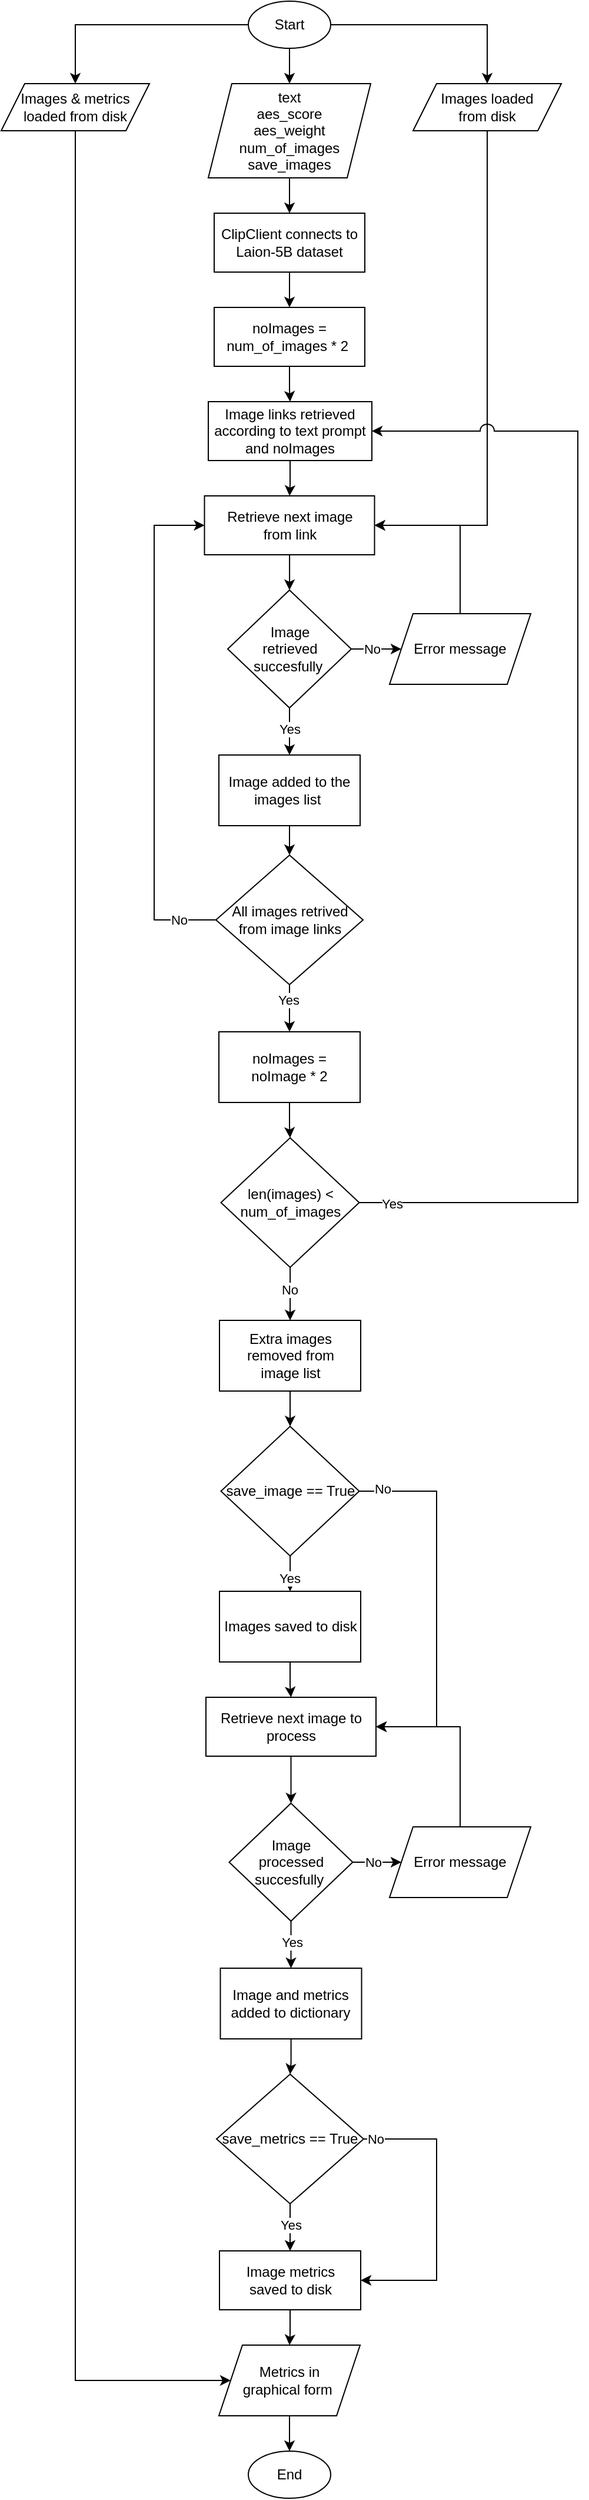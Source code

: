 <mxfile version="21.2.2" type="device">
  <diagram id="C5RBs43oDa-KdzZeNtuy" name="Page-1">
    <mxGraphModel dx="2196" dy="1164" grid="1" gridSize="10" guides="1" tooltips="1" connect="1" arrows="1" fold="1" page="1" pageScale="1" pageWidth="827" pageHeight="1169" math="0" shadow="0">
      <root>
        <mxCell id="WIyWlLk6GJQsqaUBKTNV-0" />
        <mxCell id="WIyWlLk6GJQsqaUBKTNV-1" parent="WIyWlLk6GJQsqaUBKTNV-0" />
        <mxCell id="dN8qt0DdeygF1rYYEYd9-4" style="edgeStyle=orthogonalEdgeStyle;rounded=0;orthogonalLoop=1;jettySize=auto;html=1;" edge="1" parent="WIyWlLk6GJQsqaUBKTNV-1" source="dN8qt0DdeygF1rYYEYd9-0" target="dN8qt0DdeygF1rYYEYd9-3">
          <mxGeometry relative="1" as="geometry" />
        </mxCell>
        <mxCell id="dN8qt0DdeygF1rYYEYd9-15" style="edgeStyle=orthogonalEdgeStyle;rounded=0;orthogonalLoop=1;jettySize=auto;html=1;" edge="1" parent="WIyWlLk6GJQsqaUBKTNV-1" source="dN8qt0DdeygF1rYYEYd9-0" target="dN8qt0DdeygF1rYYEYd9-13">
          <mxGeometry relative="1" as="geometry" />
        </mxCell>
        <mxCell id="dN8qt0DdeygF1rYYEYd9-18" style="edgeStyle=orthogonalEdgeStyle;rounded=0;orthogonalLoop=1;jettySize=auto;html=1;" edge="1" parent="WIyWlLk6GJQsqaUBKTNV-1" source="dN8qt0DdeygF1rYYEYd9-0" target="dN8qt0DdeygF1rYYEYd9-17">
          <mxGeometry relative="1" as="geometry" />
        </mxCell>
        <mxCell id="dN8qt0DdeygF1rYYEYd9-0" value="Start" style="ellipse;whiteSpace=wrap;html=1;" vertex="1" parent="WIyWlLk6GJQsqaUBKTNV-1">
          <mxGeometry x="440" y="40" width="70" height="40" as="geometry" />
        </mxCell>
        <mxCell id="dN8qt0DdeygF1rYYEYd9-1" value="End" style="ellipse;whiteSpace=wrap;html=1;" vertex="1" parent="WIyWlLk6GJQsqaUBKTNV-1">
          <mxGeometry x="440" y="2120" width="70" height="40" as="geometry" />
        </mxCell>
        <mxCell id="dN8qt0DdeygF1rYYEYd9-21" style="edgeStyle=orthogonalEdgeStyle;rounded=0;orthogonalLoop=1;jettySize=auto;html=1;entryX=0.5;entryY=0;entryDx=0;entryDy=0;" edge="1" parent="WIyWlLk6GJQsqaUBKTNV-1" source="dN8qt0DdeygF1rYYEYd9-3" target="dN8qt0DdeygF1rYYEYd9-20">
          <mxGeometry relative="1" as="geometry" />
        </mxCell>
        <mxCell id="dN8qt0DdeygF1rYYEYd9-3" value="text&lt;br&gt;aes_score&lt;br&gt;aes_weight&lt;br&gt;num_of_images&lt;br&gt;save_images" style="shape=parallelogram;perimeter=parallelogramPerimeter;whiteSpace=wrap;html=1;fixedSize=1;" vertex="1" parent="WIyWlLk6GJQsqaUBKTNV-1">
          <mxGeometry x="406" y="110" width="138" height="80" as="geometry" />
        </mxCell>
        <mxCell id="dN8qt0DdeygF1rYYEYd9-99" style="edgeStyle=orthogonalEdgeStyle;rounded=0;orthogonalLoop=1;jettySize=auto;html=1;entryX=1;entryY=0.5;entryDx=0;entryDy=0;jumpStyle=arc;jumpSize=8;" edge="1" parent="WIyWlLk6GJQsqaUBKTNV-1" source="dN8qt0DdeygF1rYYEYd9-13" target="dN8qt0DdeygF1rYYEYd9-27">
          <mxGeometry relative="1" as="geometry">
            <Array as="points">
              <mxPoint x="643" y="485" />
            </Array>
          </mxGeometry>
        </mxCell>
        <mxCell id="dN8qt0DdeygF1rYYEYd9-13" value="Images loaded &lt;br&gt;from disk" style="shape=parallelogram;perimeter=parallelogramPerimeter;whiteSpace=wrap;html=1;fixedSize=1;" vertex="1" parent="WIyWlLk6GJQsqaUBKTNV-1">
          <mxGeometry x="580" y="110" width="126" height="40" as="geometry" />
        </mxCell>
        <mxCell id="dN8qt0DdeygF1rYYEYd9-98" style="edgeStyle=orthogonalEdgeStyle;rounded=0;orthogonalLoop=1;jettySize=auto;html=1;entryX=0;entryY=0.5;entryDx=0;entryDy=0;" edge="1" parent="WIyWlLk6GJQsqaUBKTNV-1" source="dN8qt0DdeygF1rYYEYd9-17" target="dN8qt0DdeygF1rYYEYd9-95">
          <mxGeometry relative="1" as="geometry">
            <Array as="points">
              <mxPoint x="293" y="2060" />
            </Array>
          </mxGeometry>
        </mxCell>
        <mxCell id="dN8qt0DdeygF1rYYEYd9-17" value="Images &amp;amp; metrics loaded from disk" style="shape=parallelogram;perimeter=parallelogramPerimeter;whiteSpace=wrap;html=1;fixedSize=1;" vertex="1" parent="WIyWlLk6GJQsqaUBKTNV-1">
          <mxGeometry x="230" y="110" width="126" height="40" as="geometry" />
        </mxCell>
        <mxCell id="dN8qt0DdeygF1rYYEYd9-24" value="" style="edgeStyle=orthogonalEdgeStyle;rounded=0;orthogonalLoop=1;jettySize=auto;html=1;entryX=0.5;entryY=0;entryDx=0;entryDy=0;" edge="1" parent="WIyWlLk6GJQsqaUBKTNV-1" source="dN8qt0DdeygF1rYYEYd9-20" target="dN8qt0DdeygF1rYYEYd9-52">
          <mxGeometry relative="1" as="geometry" />
        </mxCell>
        <mxCell id="dN8qt0DdeygF1rYYEYd9-20" value="ClipClient connects to Laion-5B dataset" style="rounded=0;whiteSpace=wrap;html=1;" vertex="1" parent="WIyWlLk6GJQsqaUBKTNV-1">
          <mxGeometry x="411" y="220" width="128" height="50" as="geometry" />
        </mxCell>
        <mxCell id="dN8qt0DdeygF1rYYEYd9-28" value="" style="edgeStyle=orthogonalEdgeStyle;rounded=0;orthogonalLoop=1;jettySize=auto;html=1;" edge="1" parent="WIyWlLk6GJQsqaUBKTNV-1" source="dN8qt0DdeygF1rYYEYd9-23" target="dN8qt0DdeygF1rYYEYd9-27">
          <mxGeometry relative="1" as="geometry" />
        </mxCell>
        <mxCell id="dN8qt0DdeygF1rYYEYd9-23" value="Image links retrieved according to text prompt and noImages" style="whiteSpace=wrap;html=1;rounded=0;" vertex="1" parent="WIyWlLk6GJQsqaUBKTNV-1">
          <mxGeometry x="406" y="380" width="139" height="50" as="geometry" />
        </mxCell>
        <mxCell id="dN8qt0DdeygF1rYYEYd9-30" value="" style="edgeStyle=orthogonalEdgeStyle;rounded=0;orthogonalLoop=1;jettySize=auto;html=1;" edge="1" parent="WIyWlLk6GJQsqaUBKTNV-1" source="dN8qt0DdeygF1rYYEYd9-27" target="dN8qt0DdeygF1rYYEYd9-29">
          <mxGeometry relative="1" as="geometry" />
        </mxCell>
        <mxCell id="dN8qt0DdeygF1rYYEYd9-27" value="Retrieve next image &lt;br&gt;from link" style="whiteSpace=wrap;html=1;rounded=0;" vertex="1" parent="WIyWlLk6GJQsqaUBKTNV-1">
          <mxGeometry x="402.75" y="460" width="144.5" height="50" as="geometry" />
        </mxCell>
        <mxCell id="dN8qt0DdeygF1rYYEYd9-32" value="" style="edgeStyle=orthogonalEdgeStyle;rounded=0;orthogonalLoop=1;jettySize=auto;html=1;" edge="1" parent="WIyWlLk6GJQsqaUBKTNV-1" source="dN8qt0DdeygF1rYYEYd9-29" target="dN8qt0DdeygF1rYYEYd9-31">
          <mxGeometry relative="1" as="geometry" />
        </mxCell>
        <mxCell id="dN8qt0DdeygF1rYYEYd9-33" value="Yes" style="edgeLabel;html=1;align=center;verticalAlign=middle;resizable=0;points=[];" vertex="1" connectable="0" parent="dN8qt0DdeygF1rYYEYd9-32">
          <mxGeometry x="-0.112" relative="1" as="geometry">
            <mxPoint as="offset" />
          </mxGeometry>
        </mxCell>
        <mxCell id="dN8qt0DdeygF1rYYEYd9-35" value="" style="edgeStyle=orthogonalEdgeStyle;rounded=0;orthogonalLoop=1;jettySize=auto;html=1;" edge="1" parent="WIyWlLk6GJQsqaUBKTNV-1" source="dN8qt0DdeygF1rYYEYd9-29" target="dN8qt0DdeygF1rYYEYd9-34">
          <mxGeometry relative="1" as="geometry" />
        </mxCell>
        <mxCell id="dN8qt0DdeygF1rYYEYd9-36" value="No" style="edgeLabel;html=1;align=center;verticalAlign=middle;resizable=0;points=[];" vertex="1" connectable="0" parent="dN8qt0DdeygF1rYYEYd9-35">
          <mxGeometry x="-0.209" relative="1" as="geometry">
            <mxPoint as="offset" />
          </mxGeometry>
        </mxCell>
        <mxCell id="dN8qt0DdeygF1rYYEYd9-29" value="Image &lt;br&gt;retrieved succesfully&amp;nbsp;" style="rhombus;whiteSpace=wrap;html=1;rounded=0;" vertex="1" parent="WIyWlLk6GJQsqaUBKTNV-1">
          <mxGeometry x="422.5" y="540" width="105" height="100" as="geometry" />
        </mxCell>
        <mxCell id="dN8qt0DdeygF1rYYEYd9-38" style="edgeStyle=orthogonalEdgeStyle;rounded=0;orthogonalLoop=1;jettySize=auto;html=1;exitX=0;exitY=0.5;exitDx=0;exitDy=0;entryX=0;entryY=0.5;entryDx=0;entryDy=0;" edge="1" parent="WIyWlLk6GJQsqaUBKTNV-1" source="dN8qt0DdeygF1rYYEYd9-41" target="dN8qt0DdeygF1rYYEYd9-27">
          <mxGeometry relative="1" as="geometry">
            <Array as="points">
              <mxPoint x="360" y="820" />
              <mxPoint x="360" y="485" />
            </Array>
          </mxGeometry>
        </mxCell>
        <mxCell id="dN8qt0DdeygF1rYYEYd9-43" value="No" style="edgeLabel;html=1;align=center;verticalAlign=middle;resizable=0;points=[];" vertex="1" connectable="0" parent="dN8qt0DdeygF1rYYEYd9-38">
          <mxGeometry x="-0.825" relative="1" as="geometry">
            <mxPoint x="6" as="offset" />
          </mxGeometry>
        </mxCell>
        <mxCell id="dN8qt0DdeygF1rYYEYd9-42" value="" style="edgeStyle=orthogonalEdgeStyle;rounded=0;orthogonalLoop=1;jettySize=auto;html=1;" edge="1" parent="WIyWlLk6GJQsqaUBKTNV-1" source="dN8qt0DdeygF1rYYEYd9-31" target="dN8qt0DdeygF1rYYEYd9-41">
          <mxGeometry relative="1" as="geometry" />
        </mxCell>
        <mxCell id="dN8qt0DdeygF1rYYEYd9-31" value="Image added to the images list&amp;nbsp;" style="whiteSpace=wrap;html=1;rounded=0;" vertex="1" parent="WIyWlLk6GJQsqaUBKTNV-1">
          <mxGeometry x="415" y="680" width="120" height="60" as="geometry" />
        </mxCell>
        <mxCell id="dN8qt0DdeygF1rYYEYd9-37" style="edgeStyle=orthogonalEdgeStyle;rounded=0;orthogonalLoop=1;jettySize=auto;html=1;exitX=0.5;exitY=0;exitDx=0;exitDy=0;entryX=1;entryY=0.5;entryDx=0;entryDy=0;" edge="1" parent="WIyWlLk6GJQsqaUBKTNV-1" source="dN8qt0DdeygF1rYYEYd9-34" target="dN8qt0DdeygF1rYYEYd9-27">
          <mxGeometry relative="1" as="geometry" />
        </mxCell>
        <mxCell id="dN8qt0DdeygF1rYYEYd9-34" value="Error message" style="shape=parallelogram;perimeter=parallelogramPerimeter;whiteSpace=wrap;html=1;fixedSize=1;rounded=0;" vertex="1" parent="WIyWlLk6GJQsqaUBKTNV-1">
          <mxGeometry x="560" y="560" width="120" height="60" as="geometry" />
        </mxCell>
        <mxCell id="dN8qt0DdeygF1rYYEYd9-48" style="edgeStyle=orthogonalEdgeStyle;rounded=0;orthogonalLoop=1;jettySize=auto;html=1;exitX=0.5;exitY=1;exitDx=0;exitDy=0;entryX=0.5;entryY=0;entryDx=0;entryDy=0;" edge="1" parent="WIyWlLk6GJQsqaUBKTNV-1" source="dN8qt0DdeygF1rYYEYd9-41" target="dN8qt0DdeygF1rYYEYd9-47">
          <mxGeometry relative="1" as="geometry" />
        </mxCell>
        <mxCell id="dN8qt0DdeygF1rYYEYd9-49" value="Yes" style="edgeLabel;html=1;align=center;verticalAlign=middle;resizable=0;points=[];" vertex="1" connectable="0" parent="dN8qt0DdeygF1rYYEYd9-48">
          <mxGeometry x="-0.338" y="-1" relative="1" as="geometry">
            <mxPoint as="offset" />
          </mxGeometry>
        </mxCell>
        <mxCell id="dN8qt0DdeygF1rYYEYd9-41" value="All images retrived&lt;br&gt;from image links" style="rhombus;whiteSpace=wrap;html=1;rounded=0;" vertex="1" parent="WIyWlLk6GJQsqaUBKTNV-1">
          <mxGeometry x="412.5" y="765" width="125" height="110" as="geometry" />
        </mxCell>
        <mxCell id="dN8qt0DdeygF1rYYEYd9-51" style="edgeStyle=orthogonalEdgeStyle;rounded=0;orthogonalLoop=1;jettySize=auto;html=1;entryX=0.5;entryY=0;entryDx=0;entryDy=0;" edge="1" parent="WIyWlLk6GJQsqaUBKTNV-1" source="dN8qt0DdeygF1rYYEYd9-47" target="dN8qt0DdeygF1rYYEYd9-50">
          <mxGeometry relative="1" as="geometry" />
        </mxCell>
        <mxCell id="dN8qt0DdeygF1rYYEYd9-47" value="noImages =&lt;br&gt;noImage * 2" style="rounded=0;whiteSpace=wrap;html=1;" vertex="1" parent="WIyWlLk6GJQsqaUBKTNV-1">
          <mxGeometry x="415" y="915" width="120" height="60" as="geometry" />
        </mxCell>
        <mxCell id="dN8qt0DdeygF1rYYEYd9-55" style="edgeStyle=orthogonalEdgeStyle;rounded=0;orthogonalLoop=1;jettySize=auto;html=1;entryX=0.5;entryY=0;entryDx=0;entryDy=0;" edge="1" parent="WIyWlLk6GJQsqaUBKTNV-1" source="dN8qt0DdeygF1rYYEYd9-50" target="dN8qt0DdeygF1rYYEYd9-62">
          <mxGeometry relative="1" as="geometry">
            <mxPoint x="475.1" y="1169.094" as="targetPoint" />
          </mxGeometry>
        </mxCell>
        <mxCell id="dN8qt0DdeygF1rYYEYd9-61" value="No" style="edgeLabel;html=1;align=center;verticalAlign=middle;resizable=0;points=[];" vertex="1" connectable="0" parent="dN8qt0DdeygF1rYYEYd9-55">
          <mxGeometry x="-0.765" relative="1" as="geometry">
            <mxPoint x="-1" y="13" as="offset" />
          </mxGeometry>
        </mxCell>
        <mxCell id="dN8qt0DdeygF1rYYEYd9-57" style="edgeStyle=orthogonalEdgeStyle;rounded=0;orthogonalLoop=1;jettySize=auto;html=1;entryX=1;entryY=0.5;entryDx=0;entryDy=0;jumpStyle=arc;jumpSize=12;" edge="1" parent="WIyWlLk6GJQsqaUBKTNV-1" source="dN8qt0DdeygF1rYYEYd9-50" target="dN8qt0DdeygF1rYYEYd9-23">
          <mxGeometry relative="1" as="geometry">
            <mxPoint x="720" y="480" as="targetPoint" />
            <Array as="points">
              <mxPoint x="720" y="1060" />
              <mxPoint x="720" y="405" />
            </Array>
          </mxGeometry>
        </mxCell>
        <mxCell id="dN8qt0DdeygF1rYYEYd9-60" value="Yes" style="edgeLabel;html=1;align=center;verticalAlign=middle;resizable=0;points=[];" vertex="1" connectable="0" parent="dN8qt0DdeygF1rYYEYd9-57">
          <mxGeometry x="-0.946" y="-1" relative="1" as="geometry">
            <mxPoint as="offset" />
          </mxGeometry>
        </mxCell>
        <mxCell id="dN8qt0DdeygF1rYYEYd9-50" value="len(images) &amp;lt; num_of_images" style="rhombus;whiteSpace=wrap;html=1;rounded=0;" vertex="1" parent="WIyWlLk6GJQsqaUBKTNV-1">
          <mxGeometry x="416.75" y="1005" width="117.5" height="110" as="geometry" />
        </mxCell>
        <mxCell id="dN8qt0DdeygF1rYYEYd9-53" style="edgeStyle=orthogonalEdgeStyle;rounded=0;orthogonalLoop=1;jettySize=auto;html=1;" edge="1" parent="WIyWlLk6GJQsqaUBKTNV-1" source="dN8qt0DdeygF1rYYEYd9-52" target="dN8qt0DdeygF1rYYEYd9-23">
          <mxGeometry relative="1" as="geometry" />
        </mxCell>
        <mxCell id="dN8qt0DdeygF1rYYEYd9-52" value="noImages =&lt;br&gt;num_of_images * 2&amp;nbsp;" style="rounded=0;whiteSpace=wrap;html=1;" vertex="1" parent="WIyWlLk6GJQsqaUBKTNV-1">
          <mxGeometry x="411" y="300" width="128" height="50" as="geometry" />
        </mxCell>
        <mxCell id="dN8qt0DdeygF1rYYEYd9-64" style="edgeStyle=orthogonalEdgeStyle;rounded=0;orthogonalLoop=1;jettySize=auto;html=1;entryX=0.5;entryY=0;entryDx=0;entryDy=0;" edge="1" parent="WIyWlLk6GJQsqaUBKTNV-1" source="dN8qt0DdeygF1rYYEYd9-62" target="dN8qt0DdeygF1rYYEYd9-63">
          <mxGeometry relative="1" as="geometry" />
        </mxCell>
        <mxCell id="dN8qt0DdeygF1rYYEYd9-62" value="Extra images removed from&lt;br&gt;image list" style="rounded=0;whiteSpace=wrap;html=1;" vertex="1" parent="WIyWlLk6GJQsqaUBKTNV-1">
          <mxGeometry x="415.5" y="1160" width="120" height="60" as="geometry" />
        </mxCell>
        <mxCell id="dN8qt0DdeygF1rYYEYd9-66" style="edgeStyle=orthogonalEdgeStyle;rounded=0;orthogonalLoop=1;jettySize=auto;html=1;" edge="1" parent="WIyWlLk6GJQsqaUBKTNV-1" source="dN8qt0DdeygF1rYYEYd9-63" target="dN8qt0DdeygF1rYYEYd9-70">
          <mxGeometry relative="1" as="geometry">
            <mxPoint x="470" y="1420" as="targetPoint" />
          </mxGeometry>
        </mxCell>
        <mxCell id="dN8qt0DdeygF1rYYEYd9-69" value="Yes" style="edgeLabel;html=1;align=center;verticalAlign=middle;resizable=0;points=[];" vertex="1" connectable="0" parent="dN8qt0DdeygF1rYYEYd9-66">
          <mxGeometry x="-0.738" y="-1" relative="1" as="geometry">
            <mxPoint y="15" as="offset" />
          </mxGeometry>
        </mxCell>
        <mxCell id="dN8qt0DdeygF1rYYEYd9-68" style="edgeStyle=orthogonalEdgeStyle;rounded=0;orthogonalLoop=1;jettySize=auto;html=1;entryX=1;entryY=0.5;entryDx=0;entryDy=0;" edge="1" parent="WIyWlLk6GJQsqaUBKTNV-1" source="dN8qt0DdeygF1rYYEYd9-63" target="dN8qt0DdeygF1rYYEYd9-74">
          <mxGeometry relative="1" as="geometry">
            <mxPoint x="536.0" y="1530" as="targetPoint" />
            <Array as="points">
              <mxPoint x="600" y="1305" />
              <mxPoint x="600" y="1505" />
            </Array>
          </mxGeometry>
        </mxCell>
        <mxCell id="dN8qt0DdeygF1rYYEYd9-71" value="No" style="edgeLabel;html=1;align=center;verticalAlign=middle;resizable=0;points=[];" vertex="1" connectable="0" parent="dN8qt0DdeygF1rYYEYd9-68">
          <mxGeometry x="-0.676" y="2" relative="1" as="geometry">
            <mxPoint x="-32" as="offset" />
          </mxGeometry>
        </mxCell>
        <mxCell id="dN8qt0DdeygF1rYYEYd9-63" value="save_image == True" style="rhombus;whiteSpace=wrap;html=1;rounded=0;" vertex="1" parent="WIyWlLk6GJQsqaUBKTNV-1">
          <mxGeometry x="416.75" y="1250" width="117.5" height="110" as="geometry" />
        </mxCell>
        <mxCell id="dN8qt0DdeygF1rYYEYd9-73" style="edgeStyle=orthogonalEdgeStyle;rounded=0;orthogonalLoop=1;jettySize=auto;html=1;entryX=0.5;entryY=0;entryDx=0;entryDy=0;" edge="1" parent="WIyWlLk6GJQsqaUBKTNV-1" source="dN8qt0DdeygF1rYYEYd9-70" target="dN8qt0DdeygF1rYYEYd9-74">
          <mxGeometry relative="1" as="geometry">
            <mxPoint x="476.0" y="1500" as="targetPoint" />
          </mxGeometry>
        </mxCell>
        <mxCell id="dN8qt0DdeygF1rYYEYd9-70" value="Images saved to disk" style="rounded=0;whiteSpace=wrap;html=1;" vertex="1" parent="WIyWlLk6GJQsqaUBKTNV-1">
          <mxGeometry x="415.5" y="1390" width="120" height="60" as="geometry" />
        </mxCell>
        <mxCell id="dN8qt0DdeygF1rYYEYd9-86" style="edgeStyle=orthogonalEdgeStyle;rounded=0;orthogonalLoop=1;jettySize=auto;html=1;" edge="1" parent="WIyWlLk6GJQsqaUBKTNV-1" source="dN8qt0DdeygF1rYYEYd9-74" target="dN8qt0DdeygF1rYYEYd9-80">
          <mxGeometry relative="1" as="geometry" />
        </mxCell>
        <mxCell id="dN8qt0DdeygF1rYYEYd9-74" value="Retrieve next image to process" style="whiteSpace=wrap;html=1;rounded=0;" vertex="1" parent="WIyWlLk6GJQsqaUBKTNV-1">
          <mxGeometry x="404" y="1480" width="144.5" height="50" as="geometry" />
        </mxCell>
        <mxCell id="dN8qt0DdeygF1rYYEYd9-76" value="" style="edgeStyle=orthogonalEdgeStyle;rounded=0;orthogonalLoop=1;jettySize=auto;html=1;" edge="1" source="dN8qt0DdeygF1rYYEYd9-80" target="dN8qt0DdeygF1rYYEYd9-83" parent="WIyWlLk6GJQsqaUBKTNV-1">
          <mxGeometry relative="1" as="geometry" />
        </mxCell>
        <mxCell id="dN8qt0DdeygF1rYYEYd9-77" value="Yes" style="edgeLabel;html=1;align=center;verticalAlign=middle;resizable=0;points=[];" vertex="1" connectable="0" parent="dN8qt0DdeygF1rYYEYd9-76">
          <mxGeometry x="-0.112" relative="1" as="geometry">
            <mxPoint as="offset" />
          </mxGeometry>
        </mxCell>
        <mxCell id="dN8qt0DdeygF1rYYEYd9-78" value="" style="edgeStyle=orthogonalEdgeStyle;rounded=0;orthogonalLoop=1;jettySize=auto;html=1;" edge="1" source="dN8qt0DdeygF1rYYEYd9-80" target="dN8qt0DdeygF1rYYEYd9-84" parent="WIyWlLk6GJQsqaUBKTNV-1">
          <mxGeometry relative="1" as="geometry" />
        </mxCell>
        <mxCell id="dN8qt0DdeygF1rYYEYd9-79" value="No" style="edgeLabel;html=1;align=center;verticalAlign=middle;resizable=0;points=[];" vertex="1" connectable="0" parent="dN8qt0DdeygF1rYYEYd9-78">
          <mxGeometry x="-0.209" relative="1" as="geometry">
            <mxPoint as="offset" />
          </mxGeometry>
        </mxCell>
        <mxCell id="dN8qt0DdeygF1rYYEYd9-80" value="Image &lt;br&gt;processed&lt;br&gt;succesfully&amp;nbsp;" style="rhombus;whiteSpace=wrap;html=1;rounded=0;" vertex="1" parent="WIyWlLk6GJQsqaUBKTNV-1">
          <mxGeometry x="423.75" y="1570" width="105" height="100" as="geometry" />
        </mxCell>
        <mxCell id="dN8qt0DdeygF1rYYEYd9-82" value="" style="edgeStyle=orthogonalEdgeStyle;rounded=0;orthogonalLoop=1;jettySize=auto;html=1;" edge="1" source="dN8qt0DdeygF1rYYEYd9-83" target="dN8qt0DdeygF1rYYEYd9-85" parent="WIyWlLk6GJQsqaUBKTNV-1">
          <mxGeometry relative="1" as="geometry" />
        </mxCell>
        <mxCell id="dN8qt0DdeygF1rYYEYd9-83" value="Image and metrics added to dictionary" style="whiteSpace=wrap;html=1;rounded=0;" vertex="1" parent="WIyWlLk6GJQsqaUBKTNV-1">
          <mxGeometry x="416.25" y="1710" width="120" height="60" as="geometry" />
        </mxCell>
        <mxCell id="dN8qt0DdeygF1rYYEYd9-87" style="edgeStyle=orthogonalEdgeStyle;rounded=0;orthogonalLoop=1;jettySize=auto;html=1;exitX=0.5;exitY=0;exitDx=0;exitDy=0;entryX=1;entryY=0.5;entryDx=0;entryDy=0;" edge="1" parent="WIyWlLk6GJQsqaUBKTNV-1" source="dN8qt0DdeygF1rYYEYd9-84" target="dN8qt0DdeygF1rYYEYd9-74">
          <mxGeometry relative="1" as="geometry" />
        </mxCell>
        <mxCell id="dN8qt0DdeygF1rYYEYd9-84" value="Error message" style="shape=parallelogram;perimeter=parallelogramPerimeter;whiteSpace=wrap;html=1;fixedSize=1;rounded=0;" vertex="1" parent="WIyWlLk6GJQsqaUBKTNV-1">
          <mxGeometry x="560" y="1590" width="120" height="60" as="geometry" />
        </mxCell>
        <mxCell id="dN8qt0DdeygF1rYYEYd9-89" style="edgeStyle=orthogonalEdgeStyle;rounded=0;orthogonalLoop=1;jettySize=auto;html=1;entryX=0.5;entryY=0;entryDx=0;entryDy=0;" edge="1" parent="WIyWlLk6GJQsqaUBKTNV-1" source="dN8qt0DdeygF1rYYEYd9-85" target="dN8qt0DdeygF1rYYEYd9-93">
          <mxGeometry relative="1" as="geometry">
            <mxPoint x="476.483" y="1950.015" as="targetPoint" />
          </mxGeometry>
        </mxCell>
        <mxCell id="dN8qt0DdeygF1rYYEYd9-92" value="Yes" style="edgeLabel;html=1;align=center;verticalAlign=middle;resizable=0;points=[];" vertex="1" connectable="0" parent="dN8qt0DdeygF1rYYEYd9-89">
          <mxGeometry x="-0.87" relative="1" as="geometry">
            <mxPoint y="15" as="offset" />
          </mxGeometry>
        </mxCell>
        <mxCell id="dN8qt0DdeygF1rYYEYd9-90" style="edgeStyle=orthogonalEdgeStyle;rounded=0;orthogonalLoop=1;jettySize=auto;html=1;entryX=1;entryY=0.5;entryDx=0;entryDy=0;" edge="1" parent="WIyWlLk6GJQsqaUBKTNV-1" source="dN8qt0DdeygF1rYYEYd9-85" target="dN8qt0DdeygF1rYYEYd9-93">
          <mxGeometry relative="1" as="geometry">
            <mxPoint x="539" y="2005" as="targetPoint" />
            <Array as="points">
              <mxPoint x="600" y="1855" />
              <mxPoint x="600" y="1975" />
            </Array>
          </mxGeometry>
        </mxCell>
        <mxCell id="dN8qt0DdeygF1rYYEYd9-91" value="No" style="edgeLabel;html=1;align=center;verticalAlign=middle;resizable=0;points=[];" vertex="1" connectable="0" parent="dN8qt0DdeygF1rYYEYd9-90">
          <mxGeometry x="-0.919" relative="1" as="geometry">
            <mxPoint as="offset" />
          </mxGeometry>
        </mxCell>
        <mxCell id="dN8qt0DdeygF1rYYEYd9-85" value="save_metrics == True" style="rhombus;whiteSpace=wrap;html=1;rounded=0;" vertex="1" parent="WIyWlLk6GJQsqaUBKTNV-1">
          <mxGeometry x="413" y="1800" width="125" height="110" as="geometry" />
        </mxCell>
        <mxCell id="dN8qt0DdeygF1rYYEYd9-96" style="edgeStyle=orthogonalEdgeStyle;rounded=0;orthogonalLoop=1;jettySize=auto;html=1;entryX=0.5;entryY=0;entryDx=0;entryDy=0;" edge="1" parent="WIyWlLk6GJQsqaUBKTNV-1" source="dN8qt0DdeygF1rYYEYd9-93" target="dN8qt0DdeygF1rYYEYd9-95">
          <mxGeometry relative="1" as="geometry" />
        </mxCell>
        <mxCell id="dN8qt0DdeygF1rYYEYd9-93" value="Image metrics &lt;br&gt;saved to disk" style="rounded=0;whiteSpace=wrap;html=1;" vertex="1" parent="WIyWlLk6GJQsqaUBKTNV-1">
          <mxGeometry x="415.5" y="1950" width="120" height="50" as="geometry" />
        </mxCell>
        <mxCell id="dN8qt0DdeygF1rYYEYd9-97" style="edgeStyle=orthogonalEdgeStyle;rounded=0;orthogonalLoop=1;jettySize=auto;html=1;exitX=0.5;exitY=1;exitDx=0;exitDy=0;entryX=0.5;entryY=0;entryDx=0;entryDy=0;" edge="1" parent="WIyWlLk6GJQsqaUBKTNV-1" source="dN8qt0DdeygF1rYYEYd9-95" target="dN8qt0DdeygF1rYYEYd9-1">
          <mxGeometry relative="1" as="geometry" />
        </mxCell>
        <mxCell id="dN8qt0DdeygF1rYYEYd9-95" value="Metrics in &lt;br&gt;graphical form&amp;nbsp;" style="shape=parallelogram;perimeter=parallelogramPerimeter;whiteSpace=wrap;html=1;fixedSize=1;" vertex="1" parent="WIyWlLk6GJQsqaUBKTNV-1">
          <mxGeometry x="415" y="2030" width="120" height="60" as="geometry" />
        </mxCell>
      </root>
    </mxGraphModel>
  </diagram>
</mxfile>
